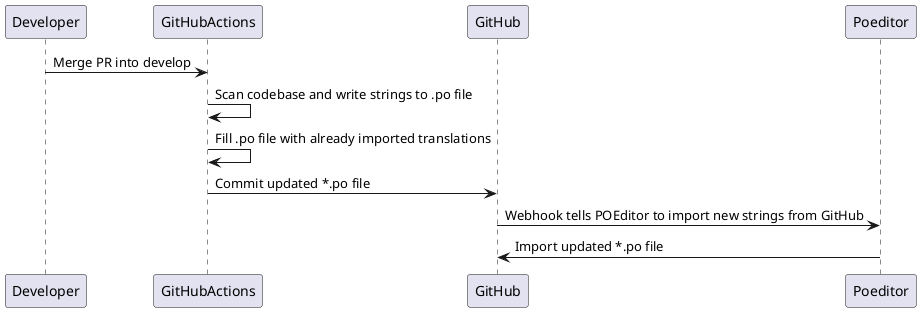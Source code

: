 @startuml
Developer -> GitHubActions: Merge PR into develop
GitHubActions -> GitHubActions: Scan codebase and write strings to .po file
GitHubActions -> GitHubActions: Fill .po file with already imported translations
GitHubActions -> GitHub: Commit updated *.po file
GitHub -> Poeditor: Webhook tells POEditor to import new strings from GitHub
Poeditor -> GitHub: Import updated *.po file
@enduml
